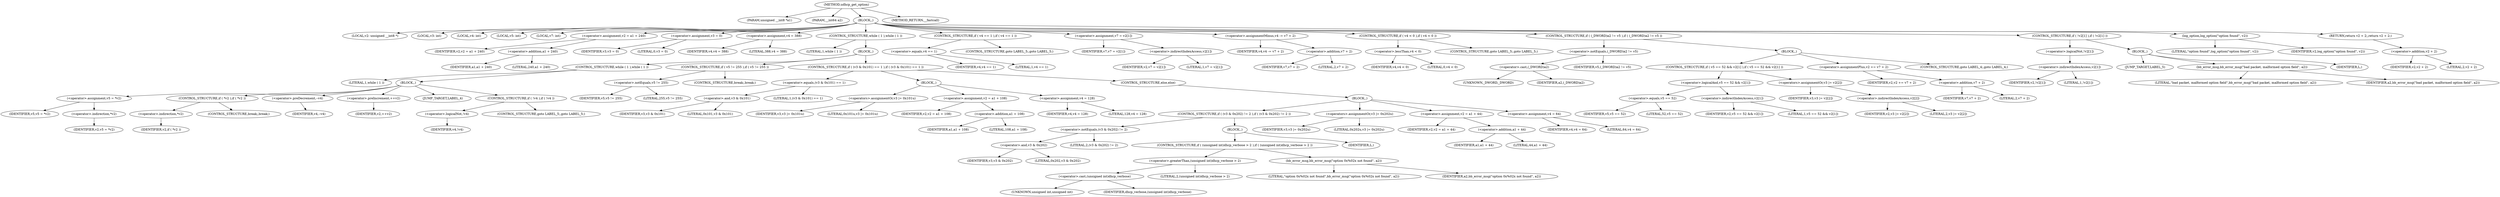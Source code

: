 digraph udhcp_get_option {  
"1000106" [label = "(METHOD,udhcp_get_option)" ]
"1000107" [label = "(PARAM,unsigned __int8 *a1)" ]
"1000108" [label = "(PARAM,__int64 a2)" ]
"1000109" [label = "(BLOCK,,)" ]
"1000110" [label = "(LOCAL,v2: unsigned __int8 *)" ]
"1000111" [label = "(LOCAL,v3: int)" ]
"1000112" [label = "(LOCAL,v4: int)" ]
"1000113" [label = "(LOCAL,v5: int)" ]
"1000114" [label = "(LOCAL,v7: int)" ]
"1000115" [label = "(<operator>.assignment,v2 = a1 + 240)" ]
"1000116" [label = "(IDENTIFIER,v2,v2 = a1 + 240)" ]
"1000117" [label = "(<operator>.addition,a1 + 240)" ]
"1000118" [label = "(IDENTIFIER,a1,a1 + 240)" ]
"1000119" [label = "(LITERAL,240,a1 + 240)" ]
"1000120" [label = "(<operator>.assignment,v3 = 0)" ]
"1000121" [label = "(IDENTIFIER,v3,v3 = 0)" ]
"1000122" [label = "(LITERAL,0,v3 = 0)" ]
"1000123" [label = "(<operator>.assignment,v4 = 388)" ]
"1000124" [label = "(IDENTIFIER,v4,v4 = 388)" ]
"1000125" [label = "(LITERAL,388,v4 = 388)" ]
"1000126" [label = "(CONTROL_STRUCTURE,while ( 1 ),while ( 1 ))" ]
"1000127" [label = "(LITERAL,1,while ( 1 ))" ]
"1000128" [label = "(BLOCK,,)" ]
"1000129" [label = "(CONTROL_STRUCTURE,while ( 1 ),while ( 1 ))" ]
"1000130" [label = "(LITERAL,1,while ( 1 ))" ]
"1000131" [label = "(BLOCK,,)" ]
"1000132" [label = "(<operator>.assignment,v5 = *v2)" ]
"1000133" [label = "(IDENTIFIER,v5,v5 = *v2)" ]
"1000134" [label = "(<operator>.indirection,*v2)" ]
"1000135" [label = "(IDENTIFIER,v2,v5 = *v2)" ]
"1000136" [label = "(CONTROL_STRUCTURE,if ( *v2 ),if ( *v2 ))" ]
"1000137" [label = "(<operator>.indirection,*v2)" ]
"1000138" [label = "(IDENTIFIER,v2,if ( *v2 ))" ]
"1000139" [label = "(CONTROL_STRUCTURE,break;,break;)" ]
"1000140" [label = "(<operator>.preDecrement,--v4)" ]
"1000141" [label = "(IDENTIFIER,v4,--v4)" ]
"1000142" [label = "(<operator>.preIncrement,++v2)" ]
"1000143" [label = "(IDENTIFIER,v2,++v2)" ]
"1000144" [label = "(JUMP_TARGET,LABEL_4)" ]
"1000145" [label = "(CONTROL_STRUCTURE,if ( !v4 ),if ( !v4 ))" ]
"1000146" [label = "(<operator>.logicalNot,!v4)" ]
"1000147" [label = "(IDENTIFIER,v4,!v4)" ]
"1000148" [label = "(CONTROL_STRUCTURE,goto LABEL_5;,goto LABEL_5;)" ]
"1000149" [label = "(CONTROL_STRUCTURE,if ( v5 != 255 ),if ( v5 != 255 ))" ]
"1000150" [label = "(<operator>.notEquals,v5 != 255)" ]
"1000151" [label = "(IDENTIFIER,v5,v5 != 255)" ]
"1000152" [label = "(LITERAL,255,v5 != 255)" ]
"1000153" [label = "(CONTROL_STRUCTURE,break;,break;)" ]
"1000154" [label = "(CONTROL_STRUCTURE,if ( (v3 & 0x101) == 1 ),if ( (v3 & 0x101) == 1 ))" ]
"1000155" [label = "(<operator>.equals,(v3 & 0x101) == 1)" ]
"1000156" [label = "(<operator>.and,v3 & 0x101)" ]
"1000157" [label = "(IDENTIFIER,v3,v3 & 0x101)" ]
"1000158" [label = "(LITERAL,0x101,v3 & 0x101)" ]
"1000159" [label = "(LITERAL,1,(v3 & 0x101) == 1)" ]
"1000160" [label = "(BLOCK,,)" ]
"1000161" [label = "(<operators>.assignmentOr,v3 |= 0x101u)" ]
"1000162" [label = "(IDENTIFIER,v3,v3 |= 0x101u)" ]
"1000163" [label = "(LITERAL,0x101u,v3 |= 0x101u)" ]
"1000164" [label = "(<operator>.assignment,v2 = a1 + 108)" ]
"1000165" [label = "(IDENTIFIER,v2,v2 = a1 + 108)" ]
"1000166" [label = "(<operator>.addition,a1 + 108)" ]
"1000167" [label = "(IDENTIFIER,a1,a1 + 108)" ]
"1000168" [label = "(LITERAL,108,a1 + 108)" ]
"1000169" [label = "(<operator>.assignment,v4 = 128)" ]
"1000170" [label = "(IDENTIFIER,v4,v4 = 128)" ]
"1000171" [label = "(LITERAL,128,v4 = 128)" ]
"1000172" [label = "(CONTROL_STRUCTURE,else,else)" ]
"1000173" [label = "(BLOCK,,)" ]
"1000174" [label = "(CONTROL_STRUCTURE,if ( (v3 & 0x202) != 2 ),if ( (v3 & 0x202) != 2 ))" ]
"1000175" [label = "(<operator>.notEquals,(v3 & 0x202) != 2)" ]
"1000176" [label = "(<operator>.and,v3 & 0x202)" ]
"1000177" [label = "(IDENTIFIER,v3,v3 & 0x202)" ]
"1000178" [label = "(LITERAL,0x202,v3 & 0x202)" ]
"1000179" [label = "(LITERAL,2,(v3 & 0x202) != 2)" ]
"1000180" [label = "(BLOCK,,)" ]
"1000181" [label = "(CONTROL_STRUCTURE,if ( (unsigned int)dhcp_verbose > 2 ),if ( (unsigned int)dhcp_verbose > 2 ))" ]
"1000182" [label = "(<operator>.greaterThan,(unsigned int)dhcp_verbose > 2)" ]
"1000183" [label = "(<operator>.cast,(unsigned int)dhcp_verbose)" ]
"1000184" [label = "(UNKNOWN,unsigned int,unsigned int)" ]
"1000185" [label = "(IDENTIFIER,dhcp_verbose,(unsigned int)dhcp_verbose)" ]
"1000186" [label = "(LITERAL,2,(unsigned int)dhcp_verbose > 2)" ]
"1000187" [label = "(bb_error_msg,bb_error_msg(\"option 0x%02x not found\", a2))" ]
"1000188" [label = "(LITERAL,\"option 0x%02x not found\",bb_error_msg(\"option 0x%02x not found\", a2))" ]
"1000189" [label = "(IDENTIFIER,a2,bb_error_msg(\"option 0x%02x not found\", a2))" ]
"1000190" [label = "(IDENTIFIER,L,)" ]
"1000191" [label = "(<operators>.assignmentOr,v3 |= 0x202u)" ]
"1000192" [label = "(IDENTIFIER,v3,v3 |= 0x202u)" ]
"1000193" [label = "(LITERAL,0x202u,v3 |= 0x202u)" ]
"1000194" [label = "(<operator>.assignment,v2 = a1 + 44)" ]
"1000195" [label = "(IDENTIFIER,v2,v2 = a1 + 44)" ]
"1000196" [label = "(<operator>.addition,a1 + 44)" ]
"1000197" [label = "(IDENTIFIER,a1,a1 + 44)" ]
"1000198" [label = "(LITERAL,44,a1 + 44)" ]
"1000199" [label = "(<operator>.assignment,v4 = 64)" ]
"1000200" [label = "(IDENTIFIER,v4,v4 = 64)" ]
"1000201" [label = "(LITERAL,64,v4 = 64)" ]
"1000202" [label = "(CONTROL_STRUCTURE,if ( v4 == 1 ),if ( v4 == 1 ))" ]
"1000203" [label = "(<operator>.equals,v4 == 1)" ]
"1000204" [label = "(IDENTIFIER,v4,v4 == 1)" ]
"1000205" [label = "(LITERAL,1,v4 == 1)" ]
"1000206" [label = "(CONTROL_STRUCTURE,goto LABEL_5;,goto LABEL_5;)" ]
"1000207" [label = "(<operator>.assignment,v7 = v2[1])" ]
"1000208" [label = "(IDENTIFIER,v7,v7 = v2[1])" ]
"1000209" [label = "(<operator>.indirectIndexAccess,v2[1])" ]
"1000210" [label = "(IDENTIFIER,v2,v7 = v2[1])" ]
"1000211" [label = "(LITERAL,1,v7 = v2[1])" ]
"1000212" [label = "(<operator>.assignmentMinus,v4 -= v7 + 2)" ]
"1000213" [label = "(IDENTIFIER,v4,v4 -= v7 + 2)" ]
"1000214" [label = "(<operator>.addition,v7 + 2)" ]
"1000215" [label = "(IDENTIFIER,v7,v7 + 2)" ]
"1000216" [label = "(LITERAL,2,v7 + 2)" ]
"1000217" [label = "(CONTROL_STRUCTURE,if ( v4 < 0 ),if ( v4 < 0 ))" ]
"1000218" [label = "(<operator>.lessThan,v4 < 0)" ]
"1000219" [label = "(IDENTIFIER,v4,v4 < 0)" ]
"1000220" [label = "(LITERAL,0,v4 < 0)" ]
"1000221" [label = "(CONTROL_STRUCTURE,goto LABEL_5;,goto LABEL_5;)" ]
"1000222" [label = "(CONTROL_STRUCTURE,if ( (_DWORD)a2 != v5 ),if ( (_DWORD)a2 != v5 ))" ]
"1000223" [label = "(<operator>.notEquals,(_DWORD)a2 != v5)" ]
"1000224" [label = "(<operator>.cast,(_DWORD)a2)" ]
"1000225" [label = "(UNKNOWN,_DWORD,_DWORD)" ]
"1000226" [label = "(IDENTIFIER,a2,(_DWORD)a2)" ]
"1000227" [label = "(IDENTIFIER,v5,(_DWORD)a2 != v5)" ]
"1000228" [label = "(BLOCK,,)" ]
"1000229" [label = "(CONTROL_STRUCTURE,if ( v5 == 52 && v2[1] ),if ( v5 == 52 && v2[1] ))" ]
"1000230" [label = "(<operator>.logicalAnd,v5 == 52 && v2[1])" ]
"1000231" [label = "(<operator>.equals,v5 == 52)" ]
"1000232" [label = "(IDENTIFIER,v5,v5 == 52)" ]
"1000233" [label = "(LITERAL,52,v5 == 52)" ]
"1000234" [label = "(<operator>.indirectIndexAccess,v2[1])" ]
"1000235" [label = "(IDENTIFIER,v2,v5 == 52 && v2[1])" ]
"1000236" [label = "(LITERAL,1,v5 == 52 && v2[1])" ]
"1000237" [label = "(<operators>.assignmentOr,v3 |= v2[2])" ]
"1000238" [label = "(IDENTIFIER,v3,v3 |= v2[2])" ]
"1000239" [label = "(<operator>.indirectIndexAccess,v2[2])" ]
"1000240" [label = "(IDENTIFIER,v2,v3 |= v2[2])" ]
"1000241" [label = "(LITERAL,2,v3 |= v2[2])" ]
"1000242" [label = "(<operator>.assignmentPlus,v2 += v7 + 2)" ]
"1000243" [label = "(IDENTIFIER,v2,v2 += v7 + 2)" ]
"1000244" [label = "(<operator>.addition,v7 + 2)" ]
"1000245" [label = "(IDENTIFIER,v7,v7 + 2)" ]
"1000246" [label = "(LITERAL,2,v7 + 2)" ]
"1000247" [label = "(CONTROL_STRUCTURE,goto LABEL_4;,goto LABEL_4;)" ]
"1000248" [label = "(CONTROL_STRUCTURE,if ( !v2[1] ),if ( !v2[1] ))" ]
"1000249" [label = "(<operator>.logicalNot,!v2[1])" ]
"1000250" [label = "(<operator>.indirectIndexAccess,v2[1])" ]
"1000251" [label = "(IDENTIFIER,v2,!v2[1])" ]
"1000252" [label = "(LITERAL,1,!v2[1])" ]
"1000253" [label = "(BLOCK,,)" ]
"1000254" [label = "(JUMP_TARGET,LABEL_5)" ]
"1000255" [label = "(bb_error_msg,bb_error_msg(\"bad packet, malformed option field\", a2))" ]
"1000256" [label = "(LITERAL,\"bad packet, malformed option field\",bb_error_msg(\"bad packet, malformed option field\", a2))" ]
"1000257" [label = "(IDENTIFIER,a2,bb_error_msg(\"bad packet, malformed option field\", a2))" ]
"1000258" [label = "(IDENTIFIER,L,)" ]
"1000259" [label = "(log_option,log_option(\"option found\", v2))" ]
"1000260" [label = "(LITERAL,\"option found\",log_option(\"option found\", v2))" ]
"1000261" [label = "(IDENTIFIER,v2,log_option(\"option found\", v2))" ]
"1000262" [label = "(RETURN,return v2 + 2;,return v2 + 2;)" ]
"1000263" [label = "(<operator>.addition,v2 + 2)" ]
"1000264" [label = "(IDENTIFIER,v2,v2 + 2)" ]
"1000265" [label = "(LITERAL,2,v2 + 2)" ]
"1000266" [label = "(METHOD_RETURN,__fastcall)" ]
  "1000106" -> "1000107" 
  "1000106" -> "1000108" 
  "1000106" -> "1000109" 
  "1000106" -> "1000266" 
  "1000109" -> "1000110" 
  "1000109" -> "1000111" 
  "1000109" -> "1000112" 
  "1000109" -> "1000113" 
  "1000109" -> "1000114" 
  "1000109" -> "1000115" 
  "1000109" -> "1000120" 
  "1000109" -> "1000123" 
  "1000109" -> "1000126" 
  "1000109" -> "1000202" 
  "1000109" -> "1000207" 
  "1000109" -> "1000212" 
  "1000109" -> "1000217" 
  "1000109" -> "1000222" 
  "1000109" -> "1000248" 
  "1000109" -> "1000259" 
  "1000109" -> "1000262" 
  "1000115" -> "1000116" 
  "1000115" -> "1000117" 
  "1000117" -> "1000118" 
  "1000117" -> "1000119" 
  "1000120" -> "1000121" 
  "1000120" -> "1000122" 
  "1000123" -> "1000124" 
  "1000123" -> "1000125" 
  "1000126" -> "1000127" 
  "1000126" -> "1000128" 
  "1000128" -> "1000129" 
  "1000128" -> "1000149" 
  "1000128" -> "1000154" 
  "1000129" -> "1000130" 
  "1000129" -> "1000131" 
  "1000131" -> "1000132" 
  "1000131" -> "1000136" 
  "1000131" -> "1000140" 
  "1000131" -> "1000142" 
  "1000131" -> "1000144" 
  "1000131" -> "1000145" 
  "1000132" -> "1000133" 
  "1000132" -> "1000134" 
  "1000134" -> "1000135" 
  "1000136" -> "1000137" 
  "1000136" -> "1000139" 
  "1000137" -> "1000138" 
  "1000140" -> "1000141" 
  "1000142" -> "1000143" 
  "1000145" -> "1000146" 
  "1000145" -> "1000148" 
  "1000146" -> "1000147" 
  "1000149" -> "1000150" 
  "1000149" -> "1000153" 
  "1000150" -> "1000151" 
  "1000150" -> "1000152" 
  "1000154" -> "1000155" 
  "1000154" -> "1000160" 
  "1000154" -> "1000172" 
  "1000155" -> "1000156" 
  "1000155" -> "1000159" 
  "1000156" -> "1000157" 
  "1000156" -> "1000158" 
  "1000160" -> "1000161" 
  "1000160" -> "1000164" 
  "1000160" -> "1000169" 
  "1000161" -> "1000162" 
  "1000161" -> "1000163" 
  "1000164" -> "1000165" 
  "1000164" -> "1000166" 
  "1000166" -> "1000167" 
  "1000166" -> "1000168" 
  "1000169" -> "1000170" 
  "1000169" -> "1000171" 
  "1000172" -> "1000173" 
  "1000173" -> "1000174" 
  "1000173" -> "1000191" 
  "1000173" -> "1000194" 
  "1000173" -> "1000199" 
  "1000174" -> "1000175" 
  "1000174" -> "1000180" 
  "1000175" -> "1000176" 
  "1000175" -> "1000179" 
  "1000176" -> "1000177" 
  "1000176" -> "1000178" 
  "1000180" -> "1000181" 
  "1000180" -> "1000190" 
  "1000181" -> "1000182" 
  "1000181" -> "1000187" 
  "1000182" -> "1000183" 
  "1000182" -> "1000186" 
  "1000183" -> "1000184" 
  "1000183" -> "1000185" 
  "1000187" -> "1000188" 
  "1000187" -> "1000189" 
  "1000191" -> "1000192" 
  "1000191" -> "1000193" 
  "1000194" -> "1000195" 
  "1000194" -> "1000196" 
  "1000196" -> "1000197" 
  "1000196" -> "1000198" 
  "1000199" -> "1000200" 
  "1000199" -> "1000201" 
  "1000202" -> "1000203" 
  "1000202" -> "1000206" 
  "1000203" -> "1000204" 
  "1000203" -> "1000205" 
  "1000207" -> "1000208" 
  "1000207" -> "1000209" 
  "1000209" -> "1000210" 
  "1000209" -> "1000211" 
  "1000212" -> "1000213" 
  "1000212" -> "1000214" 
  "1000214" -> "1000215" 
  "1000214" -> "1000216" 
  "1000217" -> "1000218" 
  "1000217" -> "1000221" 
  "1000218" -> "1000219" 
  "1000218" -> "1000220" 
  "1000222" -> "1000223" 
  "1000222" -> "1000228" 
  "1000223" -> "1000224" 
  "1000223" -> "1000227" 
  "1000224" -> "1000225" 
  "1000224" -> "1000226" 
  "1000228" -> "1000229" 
  "1000228" -> "1000242" 
  "1000228" -> "1000247" 
  "1000229" -> "1000230" 
  "1000229" -> "1000237" 
  "1000230" -> "1000231" 
  "1000230" -> "1000234" 
  "1000231" -> "1000232" 
  "1000231" -> "1000233" 
  "1000234" -> "1000235" 
  "1000234" -> "1000236" 
  "1000237" -> "1000238" 
  "1000237" -> "1000239" 
  "1000239" -> "1000240" 
  "1000239" -> "1000241" 
  "1000242" -> "1000243" 
  "1000242" -> "1000244" 
  "1000244" -> "1000245" 
  "1000244" -> "1000246" 
  "1000248" -> "1000249" 
  "1000248" -> "1000253" 
  "1000249" -> "1000250" 
  "1000250" -> "1000251" 
  "1000250" -> "1000252" 
  "1000253" -> "1000254" 
  "1000253" -> "1000255" 
  "1000253" -> "1000258" 
  "1000255" -> "1000256" 
  "1000255" -> "1000257" 
  "1000259" -> "1000260" 
  "1000259" -> "1000261" 
  "1000262" -> "1000263" 
  "1000263" -> "1000264" 
  "1000263" -> "1000265" 
}
